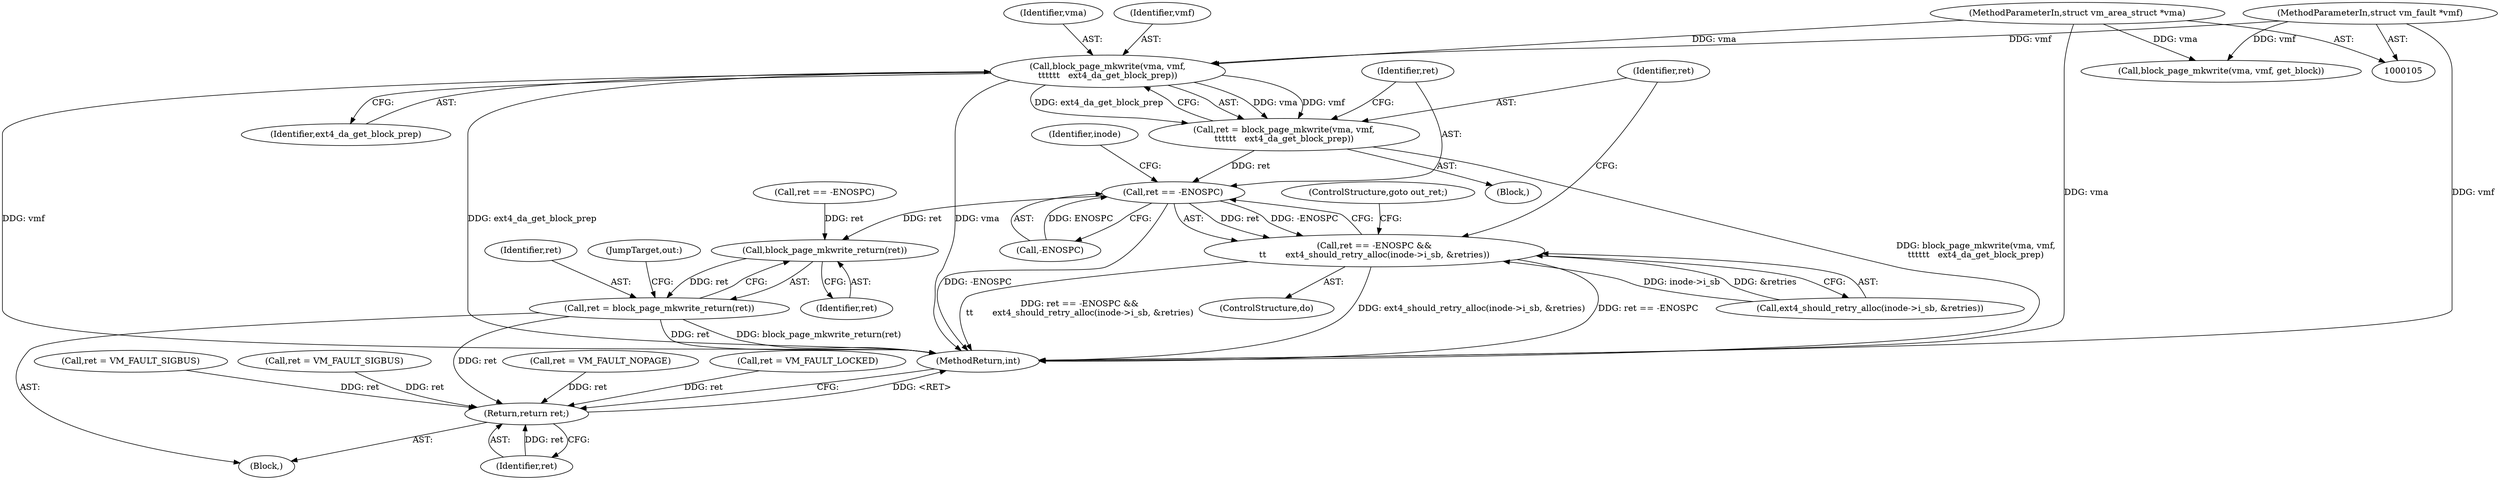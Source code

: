digraph "0_linux_ea3d7209ca01da209cda6f0dea8be9cc4b7a933b_5@API" {
"1000176" [label="(Call,block_page_mkwrite(vma, vmf,\n\t\t\t\t\t\t   ext4_da_get_block_prep))"];
"1000106" [label="(MethodParameterIn,struct vm_area_struct *vma)"];
"1000107" [label="(MethodParameterIn,struct vm_fault *vmf)"];
"1000174" [label="(Call,ret = block_page_mkwrite(vma, vmf,\n\t\t\t\t\t\t   ext4_da_get_block_prep))"];
"1000181" [label="(Call,ret == -ENOSPC)"];
"1000180" [label="(Call,ret == -ENOSPC &&\n\t\t       ext4_should_retry_alloc(inode->i_sb, &retries))"];
"1000334" [label="(Call,block_page_mkwrite_return(ret))"];
"1000332" [label="(Call,ret = block_page_mkwrite_return(ret))"];
"1000347" [label="(Return,return ret;)"];
"1000191" [label="(ControlStructure,goto out_ret;)"];
"1000106" [label="(MethodParameterIn,struct vm_area_struct *vma)"];
"1000177" [label="(Identifier,vma)"];
"1000176" [label="(Call,block_page_mkwrite(vma, vmf,\n\t\t\t\t\t\t   ext4_da_get_block_prep))"];
"1000183" [label="(Call,-ENOSPC)"];
"1000174" [label="(Call,ret = block_page_mkwrite(vma, vmf,\n\t\t\t\t\t\t   ext4_da_get_block_prep))"];
"1000179" [label="(Identifier,ext4_da_get_block_prep)"];
"1000332" [label="(Call,ret = block_page_mkwrite_return(ret))"];
"1000307" [label="(Call,ret = VM_FAULT_SIGBUS)"];
"1000180" [label="(Call,ret == -ENOSPC &&\n\t\t       ext4_should_retry_alloc(inode->i_sb, &retries))"];
"1000284" [label="(Call,block_page_mkwrite(vma, vmf, get_block))"];
"1000347" [label="(Return,return ret;)"];
"1000187" [label="(Identifier,inode)"];
"1000173" [label="(Block,)"];
"1000336" [label="(JumpTarget,out:)"];
"1000107" [label="(MethodParameterIn,struct vm_fault *vmf)"];
"1000108" [label="(Block,)"];
"1000348" [label="(Identifier,ret)"];
"1000335" [label="(Identifier,ret)"];
"1000181" [label="(Call,ret == -ENOSPC)"];
"1000178" [label="(Identifier,vmf)"];
"1000278" [label="(Call,ret = VM_FAULT_SIGBUS)"];
"1000334" [label="(Call,block_page_mkwrite_return(ret))"];
"1000212" [label="(Call,ret = VM_FAULT_NOPAGE)"];
"1000185" [label="(Call,ext4_should_retry_alloc(inode->i_sb, &retries))"];
"1000175" [label="(Identifier,ret)"];
"1000320" [label="(Call,ret == -ENOSPC)"];
"1000333" [label="(Identifier,ret)"];
"1000250" [label="(Call,ret = VM_FAULT_LOCKED)"];
"1000182" [label="(Identifier,ret)"];
"1000172" [label="(ControlStructure,do)"];
"1000349" [label="(MethodReturn,int)"];
"1000176" -> "1000174"  [label="AST: "];
"1000176" -> "1000179"  [label="CFG: "];
"1000177" -> "1000176"  [label="AST: "];
"1000178" -> "1000176"  [label="AST: "];
"1000179" -> "1000176"  [label="AST: "];
"1000174" -> "1000176"  [label="CFG: "];
"1000176" -> "1000349"  [label="DDG: vmf"];
"1000176" -> "1000349"  [label="DDG: ext4_da_get_block_prep"];
"1000176" -> "1000349"  [label="DDG: vma"];
"1000176" -> "1000174"  [label="DDG: vma"];
"1000176" -> "1000174"  [label="DDG: vmf"];
"1000176" -> "1000174"  [label="DDG: ext4_da_get_block_prep"];
"1000106" -> "1000176"  [label="DDG: vma"];
"1000107" -> "1000176"  [label="DDG: vmf"];
"1000106" -> "1000105"  [label="AST: "];
"1000106" -> "1000349"  [label="DDG: vma"];
"1000106" -> "1000284"  [label="DDG: vma"];
"1000107" -> "1000105"  [label="AST: "];
"1000107" -> "1000349"  [label="DDG: vmf"];
"1000107" -> "1000284"  [label="DDG: vmf"];
"1000174" -> "1000173"  [label="AST: "];
"1000175" -> "1000174"  [label="AST: "];
"1000182" -> "1000174"  [label="CFG: "];
"1000174" -> "1000349"  [label="DDG: block_page_mkwrite(vma, vmf,\n\t\t\t\t\t\t   ext4_da_get_block_prep)"];
"1000174" -> "1000181"  [label="DDG: ret"];
"1000181" -> "1000180"  [label="AST: "];
"1000181" -> "1000183"  [label="CFG: "];
"1000182" -> "1000181"  [label="AST: "];
"1000183" -> "1000181"  [label="AST: "];
"1000187" -> "1000181"  [label="CFG: "];
"1000180" -> "1000181"  [label="CFG: "];
"1000181" -> "1000349"  [label="DDG: -ENOSPC"];
"1000181" -> "1000180"  [label="DDG: ret"];
"1000181" -> "1000180"  [label="DDG: -ENOSPC"];
"1000183" -> "1000181"  [label="DDG: ENOSPC"];
"1000181" -> "1000334"  [label="DDG: ret"];
"1000180" -> "1000172"  [label="AST: "];
"1000180" -> "1000185"  [label="CFG: "];
"1000185" -> "1000180"  [label="AST: "];
"1000175" -> "1000180"  [label="CFG: "];
"1000191" -> "1000180"  [label="CFG: "];
"1000180" -> "1000349"  [label="DDG: ext4_should_retry_alloc(inode->i_sb, &retries)"];
"1000180" -> "1000349"  [label="DDG: ret == -ENOSPC"];
"1000180" -> "1000349"  [label="DDG: ret == -ENOSPC &&\n\t\t       ext4_should_retry_alloc(inode->i_sb, &retries)"];
"1000185" -> "1000180"  [label="DDG: inode->i_sb"];
"1000185" -> "1000180"  [label="DDG: &retries"];
"1000334" -> "1000332"  [label="AST: "];
"1000334" -> "1000335"  [label="CFG: "];
"1000335" -> "1000334"  [label="AST: "];
"1000332" -> "1000334"  [label="CFG: "];
"1000334" -> "1000332"  [label="DDG: ret"];
"1000320" -> "1000334"  [label="DDG: ret"];
"1000332" -> "1000108"  [label="AST: "];
"1000333" -> "1000332"  [label="AST: "];
"1000336" -> "1000332"  [label="CFG: "];
"1000332" -> "1000349"  [label="DDG: block_page_mkwrite_return(ret)"];
"1000332" -> "1000349"  [label="DDG: ret"];
"1000332" -> "1000347"  [label="DDG: ret"];
"1000347" -> "1000108"  [label="AST: "];
"1000347" -> "1000348"  [label="CFG: "];
"1000348" -> "1000347"  [label="AST: "];
"1000349" -> "1000347"  [label="CFG: "];
"1000347" -> "1000349"  [label="DDG: <RET>"];
"1000348" -> "1000347"  [label="DDG: ret"];
"1000212" -> "1000347"  [label="DDG: ret"];
"1000307" -> "1000347"  [label="DDG: ret"];
"1000278" -> "1000347"  [label="DDG: ret"];
"1000250" -> "1000347"  [label="DDG: ret"];
}

